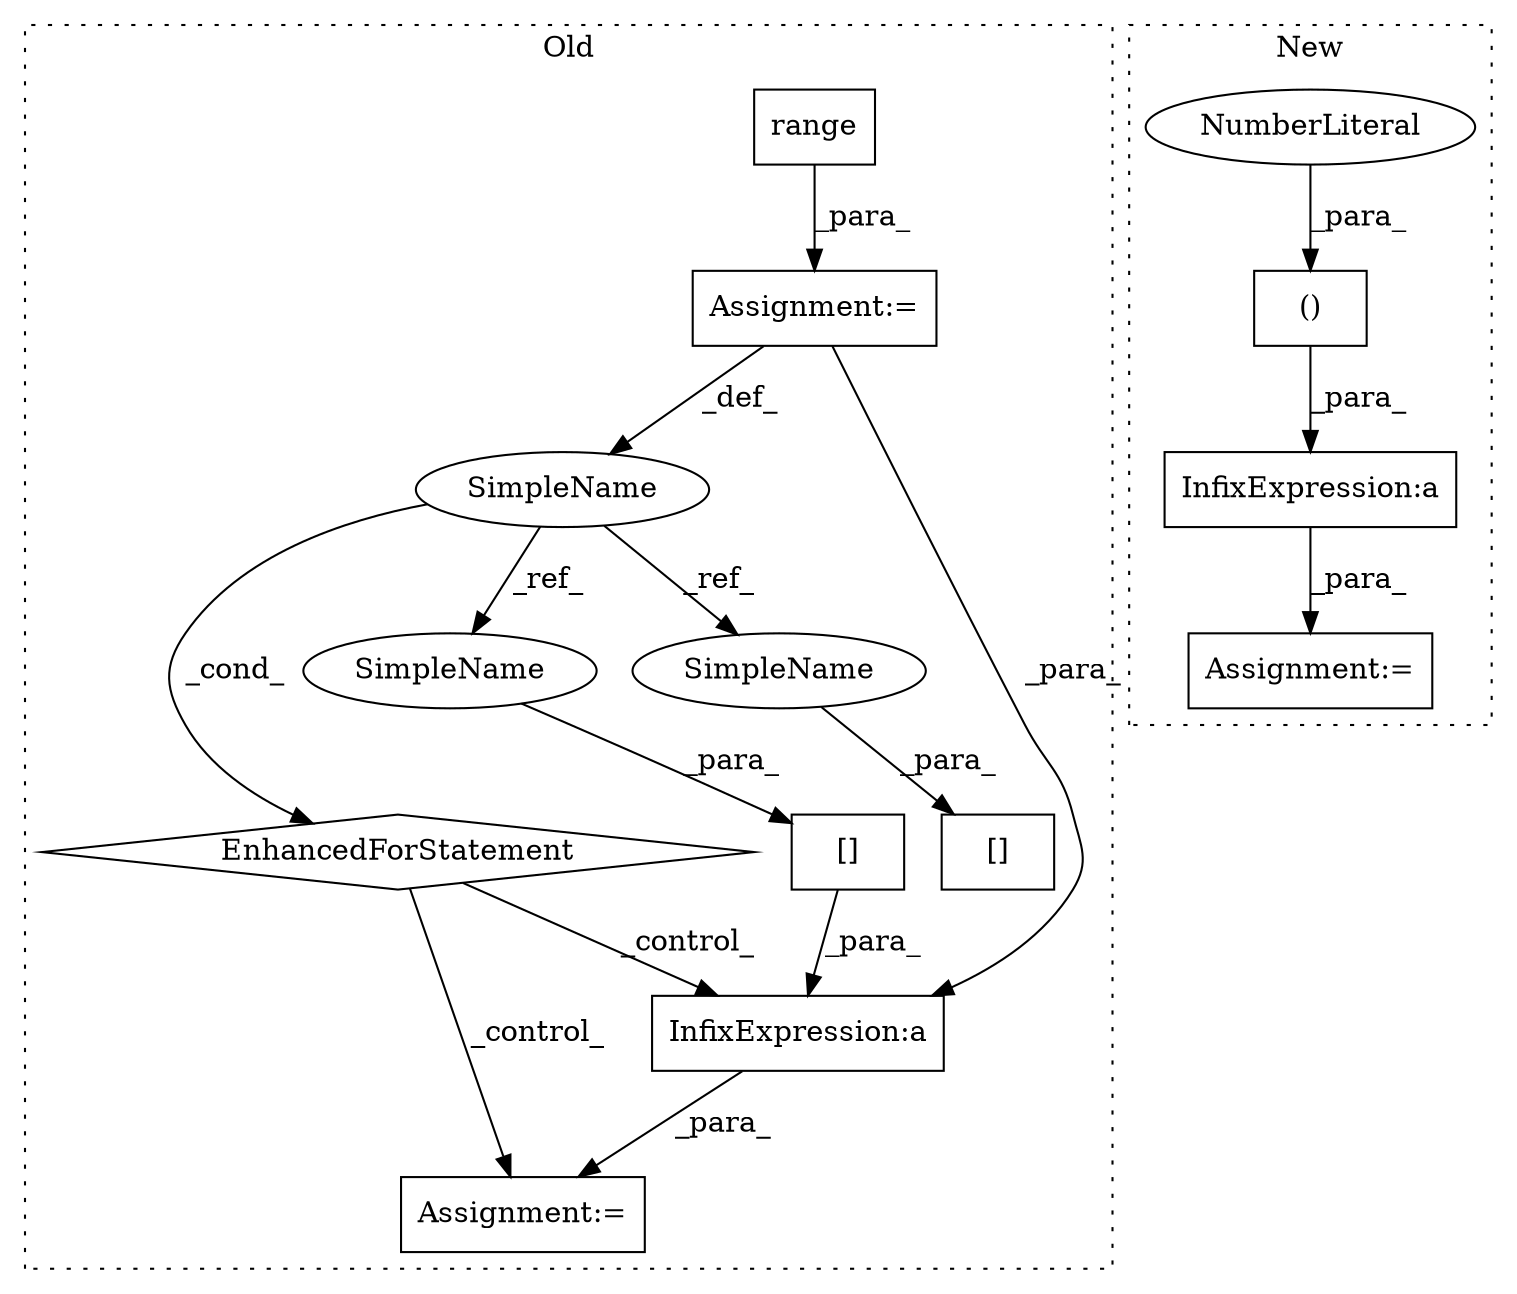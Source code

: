 digraph G {
subgraph cluster0 {
1 [label="range" a="32" s="5655,5667" l="6,1" shape="box"];
3 [label="Assignment:=" a="7" s="5590,5668" l="57,2" shape="box"];
4 [label="EnhancedForStatement" a="70" s="5590,5668" l="57,2" shape="diamond"];
5 [label="[]" a="2" s="5698,5706" l="7,1" shape="box"];
6 [label="SimpleName" a="42" s="5651" l="1" shape="ellipse"];
7 [label="Assignment:=" a="7" s="5730" l="1" shape="box"];
8 [label="[]" a="2" s="5741,5749" l="7,1" shape="box"];
11 [label="InfixExpression:a" a="27" s="5750" l="3" shape="box"];
13 [label="SimpleName" a="42" s="5748" l="1" shape="ellipse"];
14 [label="SimpleName" a="42" s="5705" l="1" shape="ellipse"];
label = "Old";
style="dotted";
}
subgraph cluster1 {
2 [label="()" a="106" s="5468" l="20" shape="box"];
9 [label="Assignment:=" a="7" s="5428" l="1" shape="box"];
10 [label="NumberLiteral" a="34" s="5487" l="1" shape="ellipse"];
12 [label="InfixExpression:a" a="27" s="5445" l="3" shape="box"];
label = "New";
style="dotted";
}
1 -> 3 [label="_para_"];
2 -> 12 [label="_para_"];
3 -> 6 [label="_def_"];
3 -> 11 [label="_para_"];
4 -> 7 [label="_control_"];
4 -> 11 [label="_control_"];
6 -> 13 [label="_ref_"];
6 -> 4 [label="_cond_"];
6 -> 14 [label="_ref_"];
8 -> 11 [label="_para_"];
10 -> 2 [label="_para_"];
11 -> 7 [label="_para_"];
12 -> 9 [label="_para_"];
13 -> 8 [label="_para_"];
14 -> 5 [label="_para_"];
}